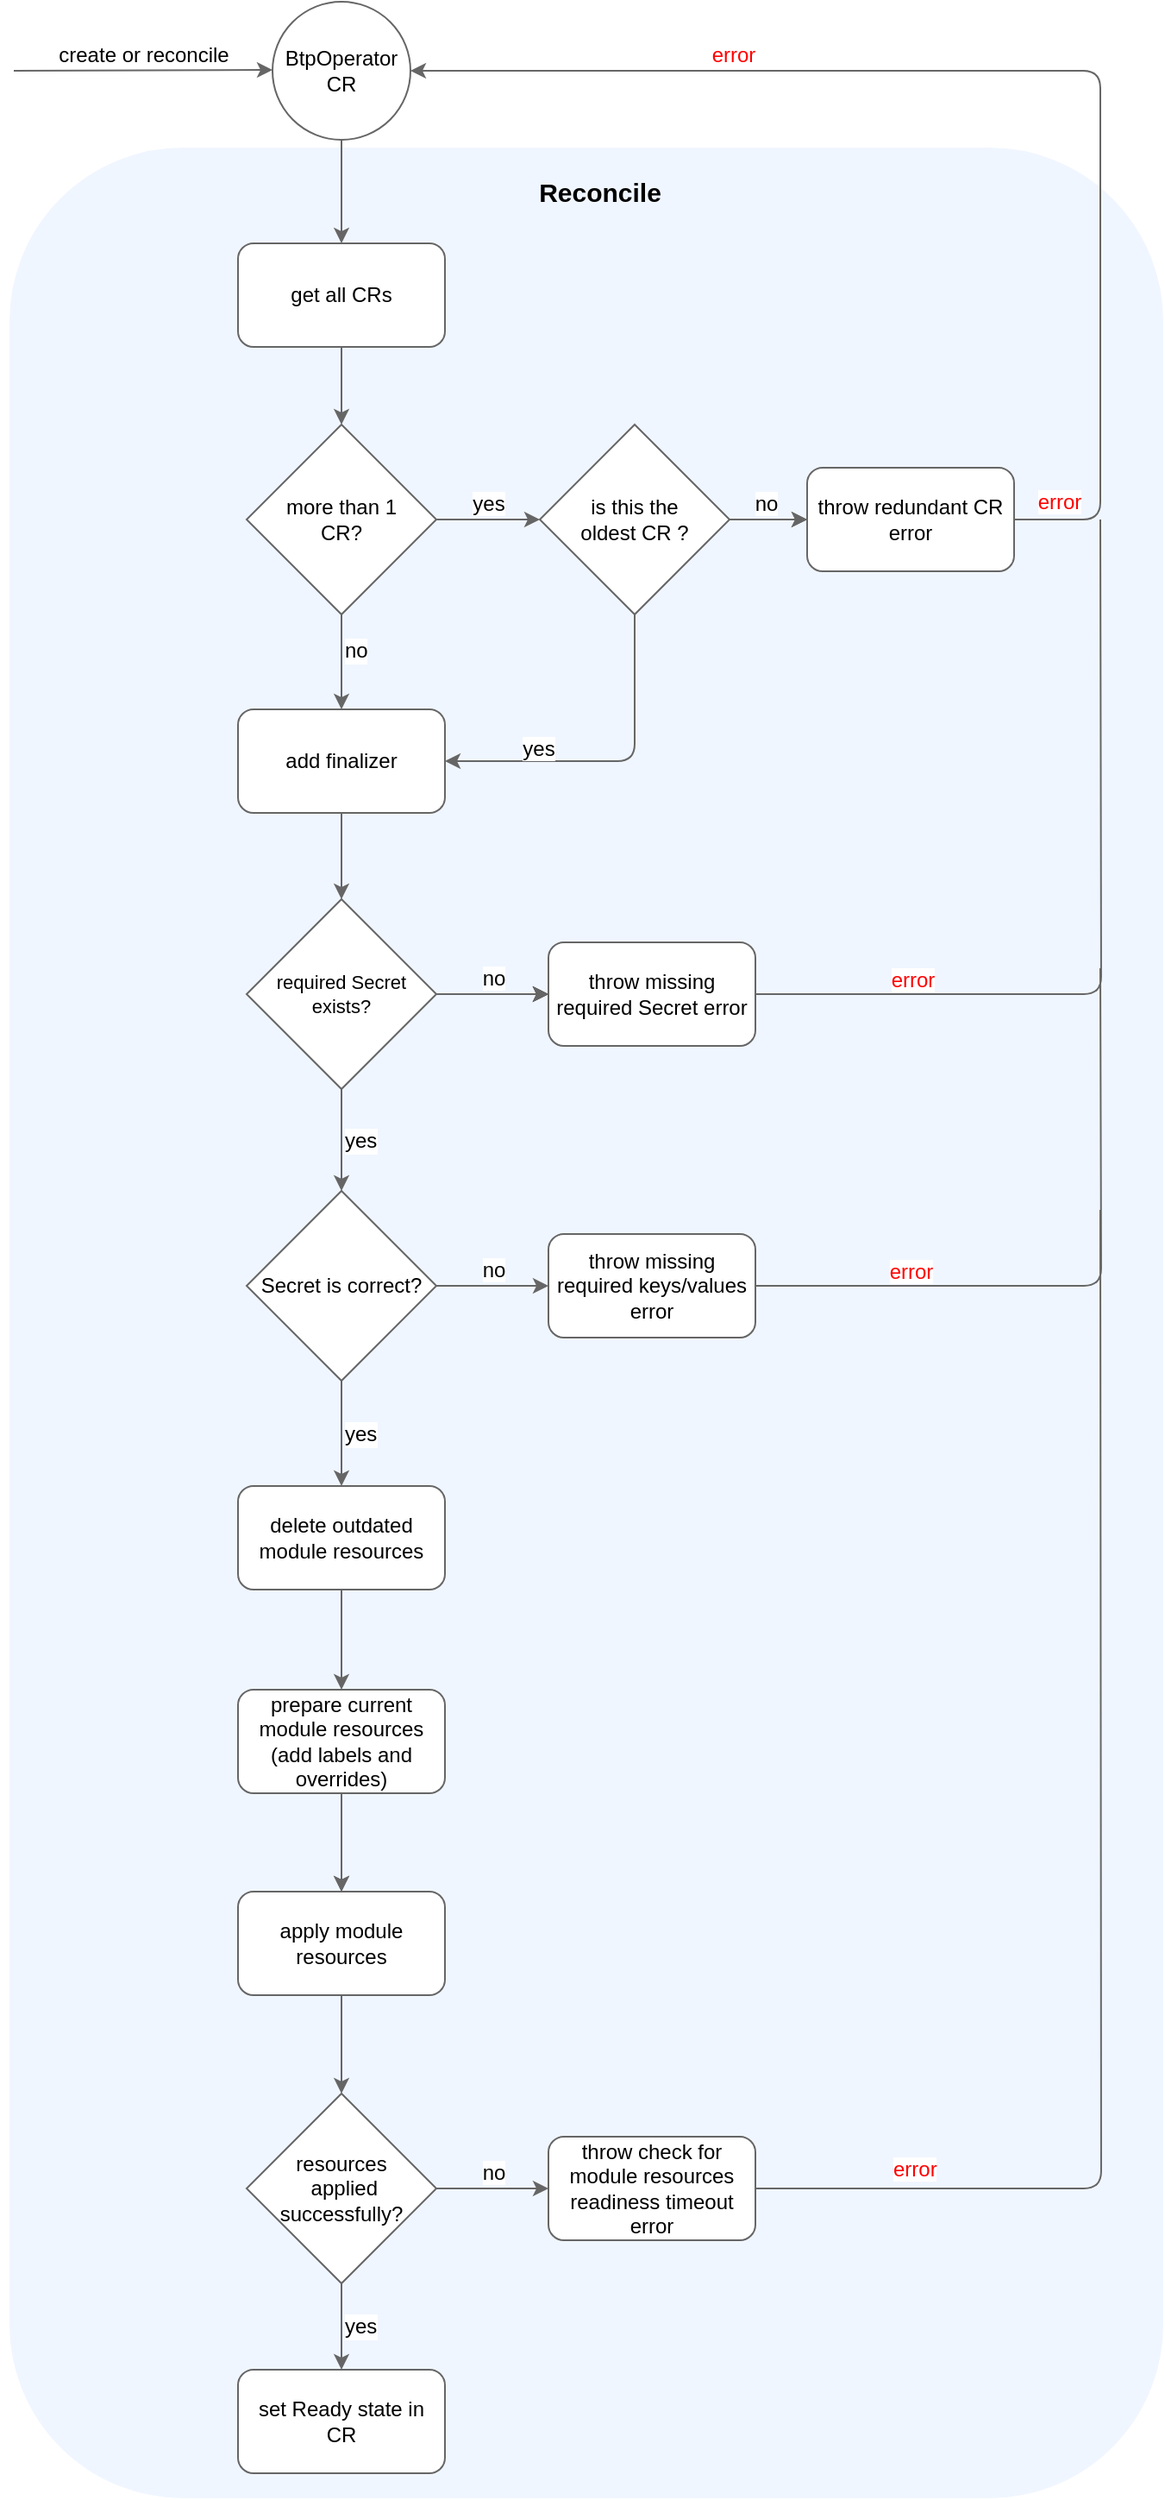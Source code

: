 <mxfile version="21.6.1" type="device">
  <diagram id="Cedq28v4Ll1XpMTqRwzR" name="Page-1">
    <mxGraphModel dx="1476" dy="1074" grid="0" gridSize="10" guides="1" tooltips="1" connect="1" arrows="1" fold="1" page="0" pageScale="1" pageWidth="827" pageHeight="1169" math="0" shadow="0">
      <root>
        <mxCell id="0" />
        <mxCell id="1" parent="0" />
        <mxCell id="KmrYZ1ML7-czw5vyhhB1-1" value="" style="rounded=1;whiteSpace=wrap;html=1;fontColor=#333333;fillColor=#f0f6ff;strokeColor=#f0f6ff;labelPosition=center;verticalLabelPosition=top;align=center;verticalAlign=bottom;fontStyle=1;fontSize=14;" parent="1" vertex="1">
          <mxGeometry x="168" y="245" width="668" height="1361" as="geometry" />
        </mxCell>
        <mxCell id="bJ7v0S9oUuR_FjYUKAjI-7" value="" style="edgeStyle=orthogonalEdgeStyle;rounded=1;orthogonalLoop=1;jettySize=auto;html=1;fontSize=12;strokeColor=#666666;" parent="1" source="bJ7v0S9oUuR_FjYUKAjI-1" target="bJ7v0S9oUuR_FjYUKAjI-5" edge="1">
          <mxGeometry relative="1" as="geometry" />
        </mxCell>
        <mxCell id="bJ7v0S9oUuR_FjYUKAjI-1" value="BtpOperator CR" style="ellipse;whiteSpace=wrap;html=1;align=center;fillColor=#FFFFFF;strokeColor=#666666;" parent="1" vertex="1">
          <mxGeometry x="320" y="160" width="80" height="80" as="geometry" />
        </mxCell>
        <mxCell id="bJ7v0S9oUuR_FjYUKAjI-2" value="&lt;font style=&quot;font-size: 12px;&quot;&gt;create or reconcile&lt;/font&gt;" style="endArrow=classic;html=1;rounded=1;labelPosition=center;verticalLabelPosition=top;align=center;verticalAlign=bottom;strokeColor=#666666;" parent="1" edge="1">
          <mxGeometry width="50" height="50" relative="1" as="geometry">
            <mxPoint x="170" y="200" as="sourcePoint" />
            <mxPoint x="320" y="199.5" as="targetPoint" />
          </mxGeometry>
        </mxCell>
        <mxCell id="bJ7v0S9oUuR_FjYUKAjI-10" value="" style="edgeStyle=orthogonalEdgeStyle;rounded=1;orthogonalLoop=1;jettySize=auto;html=1;fontSize=12;strokeColor=#666666;" parent="1" source="bJ7v0S9oUuR_FjYUKAjI-4" target="bJ7v0S9oUuR_FjYUKAjI-9" edge="1">
          <mxGeometry relative="1" as="geometry" />
        </mxCell>
        <mxCell id="bJ7v0S9oUuR_FjYUKAjI-14" value="no" style="edgeLabel;html=1;align=left;verticalAlign=middle;resizable=0;points=[];fontSize=12;labelPosition=right;verticalLabelPosition=middle;" parent="bJ7v0S9oUuR_FjYUKAjI-10" vertex="1" connectable="0">
          <mxGeometry x="-0.25" y="1" relative="1" as="geometry">
            <mxPoint x="-1" as="offset" />
          </mxGeometry>
        </mxCell>
        <mxCell id="bJ7v0S9oUuR_FjYUKAjI-16" value="yes" style="edgeStyle=orthogonalEdgeStyle;rounded=1;orthogonalLoop=1;jettySize=auto;html=1;fontSize=12;strokeColor=#666666;verticalAlign=bottom;" parent="1" source="bJ7v0S9oUuR_FjYUKAjI-4" target="bJ7v0S9oUuR_FjYUKAjI-15" edge="1">
          <mxGeometry relative="1" as="geometry">
            <mxPoint as="offset" />
          </mxGeometry>
        </mxCell>
        <mxCell id="bJ7v0S9oUuR_FjYUKAjI-4" value="&lt;font style=&quot;font-size: 12px;&quot;&gt;more than 1 &lt;br style=&quot;&quot;&gt;CR?&lt;/font&gt;" style="rhombus;whiteSpace=wrap;html=1;fontSize=11;aspect=fixed;strokeColor=#666666;" parent="1" vertex="1">
          <mxGeometry x="305" y="405" width="110" height="110" as="geometry" />
        </mxCell>
        <mxCell id="bJ7v0S9oUuR_FjYUKAjI-8" value="" style="edgeStyle=orthogonalEdgeStyle;rounded=1;orthogonalLoop=1;jettySize=auto;html=1;fontSize=12;strokeColor=#666666;" parent="1" source="bJ7v0S9oUuR_FjYUKAjI-5" target="bJ7v0S9oUuR_FjYUKAjI-4" edge="1">
          <mxGeometry relative="1" as="geometry" />
        </mxCell>
        <mxCell id="bJ7v0S9oUuR_FjYUKAjI-5" value="get all CRs" style="rounded=1;whiteSpace=wrap;html=1;fontSize=12;strokeColor=#666666;" parent="1" vertex="1">
          <mxGeometry x="300" y="300" width="120" height="60" as="geometry" />
        </mxCell>
        <mxCell id="bJ7v0S9oUuR_FjYUKAjI-31" value="" style="edgeStyle=orthogonalEdgeStyle;rounded=1;orthogonalLoop=1;jettySize=auto;html=1;fontSize=12;fontColor=#FF0000;strokeColor=#666666;" parent="1" source="bJ7v0S9oUuR_FjYUKAjI-9" target="bJ7v0S9oUuR_FjYUKAjI-30" edge="1">
          <mxGeometry relative="1" as="geometry" />
        </mxCell>
        <mxCell id="bJ7v0S9oUuR_FjYUKAjI-9" value="add finalizer" style="whiteSpace=wrap;html=1;rounded=1;strokeColor=#666666;" parent="1" vertex="1">
          <mxGeometry x="300" y="570" width="120" height="60" as="geometry" />
        </mxCell>
        <mxCell id="bJ7v0S9oUuR_FjYUKAjI-24" value="yes" style="edgeStyle=orthogonalEdgeStyle;rounded=1;orthogonalLoop=1;jettySize=auto;html=1;exitX=0.5;exitY=1;exitDx=0;exitDy=0;entryX=1;entryY=0.5;entryDx=0;entryDy=0;fontSize=12;strokeColor=#666666;verticalAlign=bottom;" parent="1" source="bJ7v0S9oUuR_FjYUKAjI-15" target="bJ7v0S9oUuR_FjYUKAjI-9" edge="1">
          <mxGeometry x="0.446" y="2" relative="1" as="geometry">
            <mxPoint as="offset" />
          </mxGeometry>
        </mxCell>
        <mxCell id="bJ7v0S9oUuR_FjYUKAjI-26" value="" style="edgeStyle=orthogonalEdgeStyle;rounded=1;orthogonalLoop=1;jettySize=auto;html=1;fontSize=12;strokeColor=#666666;" parent="1" source="bJ7v0S9oUuR_FjYUKAjI-15" target="bJ7v0S9oUuR_FjYUKAjI-25" edge="1">
          <mxGeometry relative="1" as="geometry" />
        </mxCell>
        <mxCell id="bJ7v0S9oUuR_FjYUKAjI-27" value="no" style="edgeLabel;html=1;align=center;verticalAlign=bottom;resizable=0;points=[];fontSize=12;" parent="bJ7v0S9oUuR_FjYUKAjI-26" vertex="1" connectable="0">
          <mxGeometry x="-0.067" y="1" relative="1" as="geometry">
            <mxPoint as="offset" />
          </mxGeometry>
        </mxCell>
        <mxCell id="bJ7v0S9oUuR_FjYUKAjI-15" value="&lt;font style=&quot;font-size: 12px;&quot;&gt;is this the &lt;br style=&quot;&quot;&gt;oldest CR ?&lt;/font&gt;" style="rhombus;whiteSpace=wrap;html=1;aspect=fixed;fontSize=11;strokeColor=#666666;" parent="1" vertex="1">
          <mxGeometry x="475" y="405" width="110" height="110" as="geometry" />
        </mxCell>
        <mxCell id="bJ7v0S9oUuR_FjYUKAjI-28" style="edgeStyle=orthogonalEdgeStyle;rounded=1;orthogonalLoop=1;jettySize=auto;html=1;exitX=1;exitY=0.5;exitDx=0;exitDy=0;entryX=1;entryY=0.5;entryDx=0;entryDy=0;fontSize=12;strokeColor=#666666;" parent="1" source="bJ7v0S9oUuR_FjYUKAjI-25" target="bJ7v0S9oUuR_FjYUKAjI-1" edge="1">
          <mxGeometry relative="1" as="geometry">
            <Array as="points">
              <mxPoint x="800" y="460" />
              <mxPoint x="800" y="200" />
            </Array>
          </mxGeometry>
        </mxCell>
        <mxCell id="bJ7v0S9oUuR_FjYUKAjI-29" value="&lt;font color=&quot;#ff0000&quot;&gt;error&lt;/font&gt;" style="edgeLabel;html=1;align=center;verticalAlign=bottom;resizable=0;points=[];fontSize=12;" parent="bJ7v0S9oUuR_FjYUKAjI-28" vertex="1" connectable="0">
          <mxGeometry x="0.474" y="-1" relative="1" as="geometry">
            <mxPoint as="offset" />
          </mxGeometry>
        </mxCell>
        <mxCell id="bJ7v0S9oUuR_FjYUKAjI-36" value="&lt;font color=&quot;#ff0000&quot;&gt;error&lt;/font&gt;" style="edgeLabel;html=1;align=center;verticalAlign=bottom;resizable=0;points=[];fontSize=12;fontColor=#000000;" parent="bJ7v0S9oUuR_FjYUKAjI-28" vertex="1" connectable="0">
          <mxGeometry x="-0.91" y="2" relative="1" as="geometry">
            <mxPoint x="-6" as="offset" />
          </mxGeometry>
        </mxCell>
        <mxCell id="DLtRC7SgaBrb14Q_dY2P-5" value="" style="edgeStyle=orthogonalEdgeStyle;rounded=1;orthogonalLoop=1;jettySize=auto;html=1;strokeColor=#666666;" edge="1" parent="1" source="bJ7v0S9oUuR_FjYUKAjI-15" target="bJ7v0S9oUuR_FjYUKAjI-25">
          <mxGeometry relative="1" as="geometry" />
        </mxCell>
        <mxCell id="bJ7v0S9oUuR_FjYUKAjI-25" value="throw redundant CR error" style="whiteSpace=wrap;html=1;rounded=1;strokeColor=#666666;" parent="1" vertex="1">
          <mxGeometry x="630" y="430" width="120" height="60" as="geometry" />
        </mxCell>
        <mxCell id="bJ7v0S9oUuR_FjYUKAjI-38" value="no" style="edgeStyle=orthogonalEdgeStyle;rounded=0;orthogonalLoop=1;jettySize=auto;html=1;fontSize=12;fontColor=#000000;endArrow=classic;endFill=1;verticalAlign=bottom;" parent="1" source="bJ7v0S9oUuR_FjYUKAjI-30" target="bJ7v0S9oUuR_FjYUKAjI-37" edge="1">
          <mxGeometry relative="1" as="geometry" />
        </mxCell>
        <mxCell id="bJ7v0S9oUuR_FjYUKAjI-42" value="yes" style="edgeStyle=orthogonalEdgeStyle;rounded=1;orthogonalLoop=1;jettySize=auto;html=1;fontSize=12;fontColor=#000000;endArrow=classic;endFill=1;strokeColor=#666666;labelPosition=right;verticalLabelPosition=middle;align=left;verticalAlign=middle;" parent="1" source="bJ7v0S9oUuR_FjYUKAjI-30" target="bJ7v0S9oUuR_FjYUKAjI-41" edge="1">
          <mxGeometry relative="1" as="geometry" />
        </mxCell>
        <mxCell id="Pw5SRzllFQ0d9EV75_ng-1" value="" style="edgeStyle=orthogonalEdgeStyle;rounded=1;orthogonalLoop=1;jettySize=auto;html=1;strokeColor=#666666;" parent="1" source="bJ7v0S9oUuR_FjYUKAjI-30" target="bJ7v0S9oUuR_FjYUKAjI-37" edge="1">
          <mxGeometry relative="1" as="geometry" />
        </mxCell>
        <mxCell id="bJ7v0S9oUuR_FjYUKAjI-30" value="required Secret exists?" style="rhombus;whiteSpace=wrap;html=1;aspect=fixed;fontSize=11;strokeColor=#666666;" parent="1" vertex="1">
          <mxGeometry x="305" y="680" width="110" height="110" as="geometry" />
        </mxCell>
        <mxCell id="bJ7v0S9oUuR_FjYUKAjI-39" value="" style="edgeStyle=orthogonalEdgeStyle;rounded=1;orthogonalLoop=1;jettySize=auto;html=1;fontSize=12;fontColor=#FF0000;endArrow=none;endFill=0;strokeColor=#666666;" parent="1" source="bJ7v0S9oUuR_FjYUKAjI-37" edge="1">
          <mxGeometry relative="1" as="geometry">
            <mxPoint x="800" y="460" as="targetPoint" />
          </mxGeometry>
        </mxCell>
        <mxCell id="bJ7v0S9oUuR_FjYUKAjI-40" value="error" style="edgeLabel;html=1;align=center;verticalAlign=bottom;resizable=0;points=[];fontSize=12;fontColor=#FF0000;" parent="bJ7v0S9oUuR_FjYUKAjI-39" vertex="1" connectable="0">
          <mxGeometry x="-0.585" y="2" relative="1" as="geometry">
            <mxPoint x="-8" y="2" as="offset" />
          </mxGeometry>
        </mxCell>
        <mxCell id="bJ7v0S9oUuR_FjYUKAjI-37" value="throw missing required Secret error" style="whiteSpace=wrap;html=1;rounded=1;strokeColor=#666666;" parent="1" vertex="1">
          <mxGeometry x="480" y="705" width="120" height="60" as="geometry" />
        </mxCell>
        <mxCell id="bJ7v0S9oUuR_FjYUKAjI-45" value="no" style="edgeStyle=orthogonalEdgeStyle;rounded=1;orthogonalLoop=1;jettySize=auto;html=1;fontSize=12;fontColor=#000000;endArrow=classic;endFill=1;strokeColor=#666666;verticalAlign=bottom;" parent="1" source="bJ7v0S9oUuR_FjYUKAjI-41" target="bJ7v0S9oUuR_FjYUKAjI-44" edge="1">
          <mxGeometry relative="1" as="geometry" />
        </mxCell>
        <mxCell id="bJ7v0S9oUuR_FjYUKAjI-49" value="yes" style="edgeStyle=orthogonalEdgeStyle;rounded=1;orthogonalLoop=1;jettySize=auto;html=1;fontSize=12;fontColor=#000000;endArrow=classic;endFill=1;strokeColor=#666666;labelPosition=right;verticalLabelPosition=middle;align=left;verticalAlign=middle;" parent="1" source="bJ7v0S9oUuR_FjYUKAjI-41" target="bJ7v0S9oUuR_FjYUKAjI-48" edge="1">
          <mxGeometry relative="1" as="geometry" />
        </mxCell>
        <mxCell id="bJ7v0S9oUuR_FjYUKAjI-41" value="&lt;font style=&quot;font-size: 12px;&quot;&gt;Secret is correct?&lt;/font&gt;" style="rhombus;whiteSpace=wrap;html=1;aspect=fixed;fontSize=11;strokeColor=#666666;" parent="1" vertex="1">
          <mxGeometry x="305" y="849" width="110" height="110" as="geometry" />
        </mxCell>
        <mxCell id="bJ7v0S9oUuR_FjYUKAjI-46" value="" style="edgeStyle=orthogonalEdgeStyle;rounded=1;orthogonalLoop=1;jettySize=auto;html=1;fontSize=12;fontColor=#000000;endArrow=none;endFill=0;strokeColor=#666666;" parent="1" source="bJ7v0S9oUuR_FjYUKAjI-44" edge="1">
          <mxGeometry relative="1" as="geometry">
            <mxPoint x="800" y="720" as="targetPoint" />
          </mxGeometry>
        </mxCell>
        <mxCell id="bJ7v0S9oUuR_FjYUKAjI-47" value="error" style="edgeLabel;html=1;align=center;verticalAlign=bottom;resizable=0;points=[];fontSize=12;fontColor=#FF0000;" parent="bJ7v0S9oUuR_FjYUKAjI-46" vertex="1" connectable="0">
          <mxGeometry x="-0.45" y="1" relative="1" as="geometry">
            <mxPoint x="-16" y="1" as="offset" />
          </mxGeometry>
        </mxCell>
        <mxCell id="bJ7v0S9oUuR_FjYUKAjI-44" value="throw missing required keys/values error" style="whiteSpace=wrap;html=1;rounded=1;strokeColor=#666666;" parent="1" vertex="1">
          <mxGeometry x="480" y="874" width="120" height="60" as="geometry" />
        </mxCell>
        <mxCell id="bJ7v0S9oUuR_FjYUKAjI-51" value="" style="edgeStyle=orthogonalEdgeStyle;rounded=1;orthogonalLoop=1;jettySize=auto;html=1;fontSize=12;fontColor=#000000;endArrow=classic;endFill=1;strokeColor=#666666;" parent="1" source="bJ7v0S9oUuR_FjYUKAjI-48" target="bJ7v0S9oUuR_FjYUKAjI-50" edge="1">
          <mxGeometry relative="1" as="geometry" />
        </mxCell>
        <mxCell id="bJ7v0S9oUuR_FjYUKAjI-48" value="delete outdated module resources" style="whiteSpace=wrap;html=1;rounded=1;strokeColor=#666666;" parent="1" vertex="1">
          <mxGeometry x="300" y="1020" width="120" height="60" as="geometry" />
        </mxCell>
        <mxCell id="OnOha_oYimixfrr4uWvl-2" value="" style="edgeStyle=orthogonalEdgeStyle;rounded=1;orthogonalLoop=1;jettySize=auto;html=1;strokeColor=#666666;" parent="1" source="bJ7v0S9oUuR_FjYUKAjI-50" target="OnOha_oYimixfrr4uWvl-1" edge="1">
          <mxGeometry relative="1" as="geometry" />
        </mxCell>
        <mxCell id="bJ7v0S9oUuR_FjYUKAjI-50" value="prepare current module resources (add labels and overrides)" style="whiteSpace=wrap;html=1;rounded=1;strokeColor=#666666;" parent="1" vertex="1">
          <mxGeometry x="300" y="1138" width="120" height="60" as="geometry" />
        </mxCell>
        <mxCell id="bJ7v0S9oUuR_FjYUKAjI-56" value="&lt;font style=&quot;font-size: 12px;&quot;&gt;no&lt;/font&gt;" style="edgeStyle=orthogonalEdgeStyle;rounded=1;orthogonalLoop=1;jettySize=auto;html=1;fontSize=12;fontColor=#000000;endArrow=classic;endFill=1;strokeColor=#666666;verticalAlign=bottom;labelPosition=center;verticalLabelPosition=middle;align=center;" parent="1" source="bJ7v0S9oUuR_FjYUKAjI-52" target="bJ7v0S9oUuR_FjYUKAjI-55" edge="1">
          <mxGeometry relative="1" as="geometry">
            <Array as="points">
              <mxPoint x="445" y="1427" />
              <mxPoint x="445" y="1427" />
            </Array>
          </mxGeometry>
        </mxCell>
        <mxCell id="Pw5SRzllFQ0d9EV75_ng-7" value="" style="edgeStyle=orthogonalEdgeStyle;rounded=1;orthogonalLoop=1;jettySize=auto;html=1;strokeColor=#666666;fontSize=12;" parent="1" source="bJ7v0S9oUuR_FjYUKAjI-52" target="bJ7v0S9oUuR_FjYUKAjI-58" edge="1">
          <mxGeometry relative="1" as="geometry" />
        </mxCell>
        <mxCell id="Pw5SRzllFQ0d9EV75_ng-8" value="&lt;font style=&quot;font-size: 12px;&quot;&gt;yes&lt;/font&gt;" style="edgeLabel;html=1;align=left;verticalAlign=middle;resizable=0;points=[];labelPosition=right;verticalLabelPosition=middle;" parent="Pw5SRzllFQ0d9EV75_ng-7" vertex="1" connectable="0">
          <mxGeometry x="-0.023" relative="1" as="geometry">
            <mxPoint as="offset" />
          </mxGeometry>
        </mxCell>
        <mxCell id="bJ7v0S9oUuR_FjYUKAjI-52" value="&lt;font style=&quot;font-size: 12px;&quot;&gt;resources&lt;br&gt;&amp;nbsp;applied successfully?&lt;/font&gt;" style="rhombus;whiteSpace=wrap;html=1;aspect=fixed;strokeColor=#666666;labelPosition=center;verticalLabelPosition=middle;align=center;verticalAlign=middle;" parent="1" vertex="1">
          <mxGeometry x="305" y="1372" width="110" height="110" as="geometry" />
        </mxCell>
        <mxCell id="bJ7v0S9oUuR_FjYUKAjI-57" value="error" style="edgeStyle=orthogonalEdgeStyle;rounded=1;orthogonalLoop=1;jettySize=auto;html=1;fontSize=12;fontColor=#FF0000;endArrow=none;endFill=0;labelBackgroundColor=default;strokeColor=#666666;verticalAlign=bottom;labelPosition=right;verticalLabelPosition=middle;align=left;" parent="1" source="bJ7v0S9oUuR_FjYUKAjI-55" edge="1">
          <mxGeometry x="-0.797" y="2" relative="1" as="geometry">
            <mxPoint x="800" y="860" as="targetPoint" />
            <mxPoint as="offset" />
          </mxGeometry>
        </mxCell>
        <mxCell id="bJ7v0S9oUuR_FjYUKAjI-55" value="throw check for module resources readiness timeout error" style="whiteSpace=wrap;html=1;rounded=1;strokeColor=#666666;" parent="1" vertex="1">
          <mxGeometry x="480" y="1397" width="120" height="60" as="geometry" />
        </mxCell>
        <mxCell id="bJ7v0S9oUuR_FjYUKAjI-58" value="set Ready state in&lt;br&gt;CR" style="whiteSpace=wrap;html=1;rounded=1;strokeColor=#666666;" parent="1" vertex="1">
          <mxGeometry x="300" y="1532" width="120" height="60" as="geometry" />
        </mxCell>
        <mxCell id="OnOha_oYimixfrr4uWvl-3" style="edgeStyle=orthogonalEdgeStyle;rounded=1;orthogonalLoop=1;jettySize=auto;html=1;exitX=0.5;exitY=1;exitDx=0;exitDy=0;entryX=0.5;entryY=0;entryDx=0;entryDy=0;strokeColor=#666666;" parent="1" source="OnOha_oYimixfrr4uWvl-1" target="bJ7v0S9oUuR_FjYUKAjI-52" edge="1">
          <mxGeometry relative="1" as="geometry" />
        </mxCell>
        <mxCell id="OnOha_oYimixfrr4uWvl-1" value="apply module resources" style="whiteSpace=wrap;html=1;rounded=1;strokeColor=#666666;" parent="1" vertex="1">
          <mxGeometry x="300" y="1255" width="120" height="60" as="geometry" />
        </mxCell>
        <mxCell id="Pw5SRzllFQ0d9EV75_ng-5" value="" style="edgeStyle=orthogonalEdgeStyle;rounded=1;orthogonalLoop=1;jettySize=auto;html=1;strokeColor=#666666;" parent="1" edge="1">
          <mxGeometry relative="1" as="geometry">
            <mxPoint x="360" y="1198" as="sourcePoint" />
            <mxPoint x="360" y="1255" as="targetPoint" />
          </mxGeometry>
        </mxCell>
        <mxCell id="DLtRC7SgaBrb14Q_dY2P-4" value="&lt;font style=&quot;font-size: 15px;&quot;&gt;&lt;b&gt;Reconcile&lt;/b&gt;&lt;/font&gt;" style="text;html=1;strokeColor=none;fillColor=none;align=center;verticalAlign=middle;whiteSpace=wrap;rounded=0;" vertex="1" parent="1">
          <mxGeometry x="480" y="255" width="60" height="30" as="geometry" />
        </mxCell>
      </root>
    </mxGraphModel>
  </diagram>
</mxfile>
